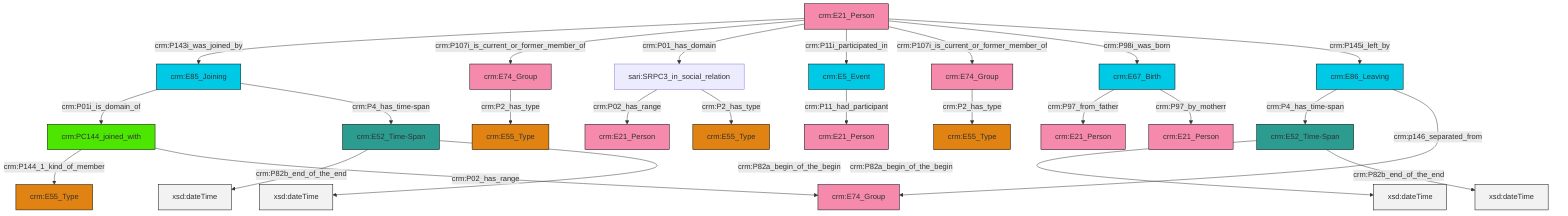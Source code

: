 graph TD
classDef Literal fill:#f2f2f2,stroke:#000000;
classDef CRM_Entity fill:#FFFFFF,stroke:#000000;
classDef Temporal_Entity fill:#00C9E6, stroke:#000000;
classDef Type fill:#E18312, stroke:#000000;
classDef Time-Span fill:#2C9C91, stroke:#000000;
classDef Appellation fill:#FFEB7F, stroke:#000000;
classDef Place fill:#008836, stroke:#000000;
classDef Persistent_Item fill:#B266B2, stroke:#000000;
classDef Conceptual_Object fill:#FFD700, stroke:#000000;
classDef Physical_Thing fill:#D2B48C, stroke:#000000;
classDef Actor fill:#f58aad, stroke:#000000;
classDef PC_Classes fill:#4ce600, stroke:#000000;
classDef Multi fill:#cccccc,stroke:#000000;

2["crm:E67_Birth"]:::Temporal_Entity -->|crm:P97_from_father| 0["crm:E21_Person"]:::Actor
5["crm:E21_Person"]:::Actor -->|crm:P143i_was_joined_by| 6["crm:E85_Joining"]:::Temporal_Entity
5["crm:E21_Person"]:::Actor -->|crm:P107i_is_current_or_former_member_of| 7["crm:E74_Group"]:::Actor
5["crm:E21_Person"]:::Actor -->|crm:P01_has_domain| 8["sari:SRPC3_in_social_relation"]:::Default
9["crm:E5_Event"]:::Temporal_Entity -->|crm:P11_had_participant| 10["crm:E21_Person"]:::Actor
7["crm:E74_Group"]:::Actor -->|crm:P2_has_type| 12["crm:E55_Type"]:::Type
8["sari:SRPC3_in_social_relation"]:::Default -->|crm:P02_has_range| 13["crm:E21_Person"]:::Actor
5["crm:E21_Person"]:::Actor -->|crm:P11i_participated_in| 9["crm:E5_Event"]:::Temporal_Entity
5["crm:E21_Person"]:::Actor -->|crm:P107i_is_current_or_former_member_of| 18["crm:E74_Group"]:::Actor
21["crm:E52_Time-Span"]:::Time-Span -->|crm:P82a_begin_of_the_begin| 22[xsd:dateTime]:::Literal
5["crm:E21_Person"]:::Actor -->|crm:P98i_was_born| 2["crm:E67_Birth"]:::Temporal_Entity
25["crm:E52_Time-Span"]:::Time-Span -->|crm:P82b_end_of_the_end| 28[xsd:dateTime]:::Literal
30["crm:E86_Leaving"]:::Temporal_Entity -->|crm:P4_has_time-span| 21["crm:E52_Time-Span"]:::Time-Span
30["crm:E86_Leaving"]:::Temporal_Entity -->|crm:p146_separated_from| 14["crm:E74_Group"]:::Actor
5["crm:E21_Person"]:::Actor -->|crm:P145i_left_by| 30["crm:E86_Leaving"]:::Temporal_Entity
2["crm:E67_Birth"]:::Temporal_Entity -->|crm:P97_by_motherr| 38["crm:E21_Person"]:::Actor
19["crm:PC144_joined_with"]:::PC_Classes -->|crm:P144_1_kind_of_member| 23["crm:E55_Type"]:::Type
6["crm:E85_Joining"]:::Temporal_Entity -->|crm:P01i_is_domain_of| 19["crm:PC144_joined_with"]:::PC_Classes
18["crm:E74_Group"]:::Actor -->|crm:P2_has_type| 3["crm:E55_Type"]:::Type
8["sari:SRPC3_in_social_relation"]:::Default -->|crm:P2_has_type| 35["crm:E55_Type"]:::Type
19["crm:PC144_joined_with"]:::PC_Classes -->|crm:P02_has_range| 14["crm:E74_Group"]:::Actor
6["crm:E85_Joining"]:::Temporal_Entity -->|crm:P4_has_time-span| 25["crm:E52_Time-Span"]:::Time-Span
25["crm:E52_Time-Span"]:::Time-Span -->|crm:P82a_begin_of_the_begin| 44[xsd:dateTime]:::Literal
21["crm:E52_Time-Span"]:::Time-Span -->|crm:P82b_end_of_the_end| 46[xsd:dateTime]:::Literal